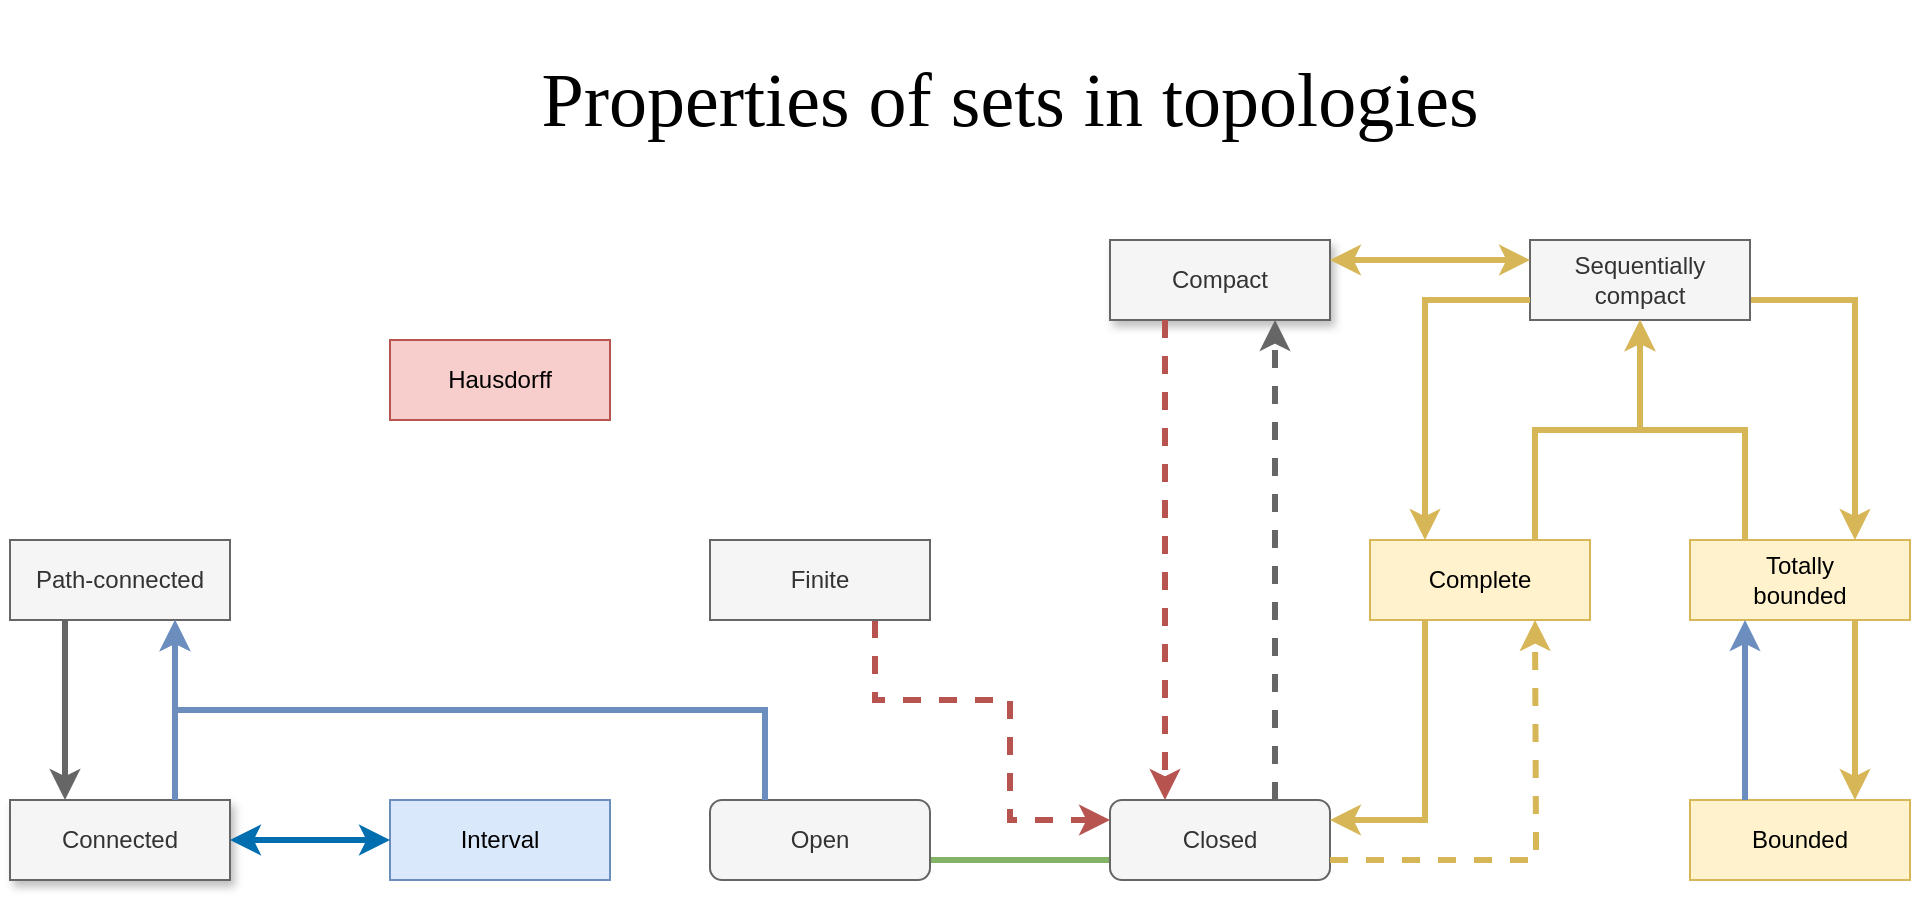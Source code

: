 <mxfile version="19.0.3" type="device"><diagram id="lEuUHeqJ51Pbfc5kS8y1" name="Page-1"><mxGraphModel dx="1389" dy="725" grid="1" gridSize="10" guides="1" tooltips="1" connect="1" arrows="1" fold="1" page="1" pageScale="1" pageWidth="827" pageHeight="1169" math="1" shadow="0"><root><mxCell id="0"/><mxCell id="1" parent="0"/><UserObject label="" tooltip="Complements of each other." id="ILrjlOwBFOvKSsJaodoY-8"><mxCell style="edgeStyle=orthogonalEdgeStyle;rounded=0;orthogonalLoop=1;jettySize=auto;html=1;exitX=1;exitY=0.75;exitDx=0;exitDy=0;entryX=0;entryY=0.75;entryDx=0;entryDy=0;fontSize=11;fillColor=#d5e8d4;strokeColor=#82b366;endArrow=none;endFill=0;strokeWidth=3;" parent="1" source="ILrjlOwBFOvKSsJaodoY-2" target="ILrjlOwBFOvKSsJaodoY-7" edge="1"><mxGeometry relative="1" as="geometry"/></mxCell></UserObject><UserObject label="Open" tooltip="In a topology, defined as part of the topology.&#10;&#10;In a metric space, defined as: For every point in the set, there exists some ball contained in the set.&#10;&#10;Preserved under the inverse image of a continuous function." id="ILrjlOwBFOvKSsJaodoY-2"><mxCell style="rounded=1;whiteSpace=wrap;html=1;fillColor=#f5f5f5;fontColor=#333333;strokeColor=#666666;" parent="1" vertex="1"><mxGeometry x="400" y="520" width="110" height="40" as="geometry"/></mxCell></UserObject><mxCell id="ILrjlOwBFOvKSsJaodoY-4" value="Properties of sets in topologies" style="text;html=1;strokeColor=none;fillColor=none;align=center;verticalAlign=middle;whiteSpace=wrap;rounded=0;fontSize=38;fontFamily=Tahoma;" parent="1" vertex="1"><mxGeometry x="280" y="120" width="540" height="100" as="geometry"/></mxCell><UserObject label="Closed" tooltip="Definition: The complement of the set is open.&#10;&#10;Preserved under the inverse image of a continuous function." id="ILrjlOwBFOvKSsJaodoY-7"><mxCell style="rounded=1;whiteSpace=wrap;html=1;fillColor=#f5f5f5;fontColor=#333333;strokeColor=#666666;" parent="1" vertex="1"><mxGeometry x="600" y="520" width="110" height="40" as="geometry"/></mxCell></UserObject><UserObject label="" tooltip="Implies. Metric spaces only." id="ILrjlOwBFOvKSsJaodoY-11"><mxCell style="edgeStyle=orthogonalEdgeStyle;rounded=0;orthogonalLoop=1;jettySize=auto;html=1;exitX=1;exitY=0.75;exitDx=0;exitDy=0;entryX=0.75;entryY=0;entryDx=0;entryDy=0;fontSize=11;endArrow=classic;endFill=1;strokeWidth=3;fillColor=#fff2cc;strokeColor=#d6b656;" parent="1" source="ILrjlOwBFOvKSsJaodoY-9" target="ILrjlOwBFOvKSsJaodoY-13" edge="1"><mxGeometry relative="1" as="geometry"/></mxCell></UserObject><UserObject label="Sequentially compact" tooltip="Definition: Every sequence in the set has a subsequence that converges to a point in the set." id="ILrjlOwBFOvKSsJaodoY-9"><mxCell style="rounded=0;whiteSpace=wrap;html=1;fillColor=#f5f5f5;fontColor=#333333;strokeColor=#666666;" parent="1" vertex="1"><mxGeometry x="810" y="240" width="110" height="40" as="geometry"/></mxCell></UserObject><UserObject label="Bounded" tooltip="Metric spaces only.&#10;&#10;Definition: There exists some point in the set for which some ball centered at that point contains the whole set." id="ILrjlOwBFOvKSsJaodoY-10"><mxCell style="rounded=0;whiteSpace=wrap;html=1;fillColor=#fff2cc;strokeColor=#d6b656;" parent="1" vertex="1"><mxGeometry x="890" y="520" width="110" height="40" as="geometry"/></mxCell></UserObject><UserObject label="Totally&lt;br&gt;bounded" tooltip="Metric spaces only.&#10;&#10;Definition: For any given radius, there exists a finite covering of the set with balls of that radius." id="ILrjlOwBFOvKSsJaodoY-13"><mxCell style="rounded=0;whiteSpace=wrap;html=1;fillColor=#fff2cc;strokeColor=#d6b656;" parent="1" vertex="1"><mxGeometry x="890" y="390" width="110" height="40" as="geometry"/></mxCell></UserObject><UserObject label="" tooltip="Implies. Metric spaces only." id="ILrjlOwBFOvKSsJaodoY-15"><mxCell style="edgeStyle=orthogonalEdgeStyle;rounded=0;orthogonalLoop=1;jettySize=auto;html=1;exitX=0.75;exitY=1;exitDx=0;exitDy=0;entryX=0.75;entryY=0;entryDx=0;entryDy=0;fontSize=11;endArrow=classic;endFill=1;strokeWidth=3;fillColor=#fff2cc;strokeColor=#d6b656;" parent="1" source="ILrjlOwBFOvKSsJaodoY-13" target="ILrjlOwBFOvKSsJaodoY-10" edge="1"><mxGeometry relative="1" as="geometry"><mxPoint x="927" y="370" as="sourcePoint"/><mxPoint x="972" y="500" as="targetPoint"/></mxGeometry></mxCell></UserObject><UserObject label="Compact" tooltip="Definition: Every open covering has a finite subset which is also an open covering.&#10;&#10;Preserved under the image of a continuous function." id="ILrjlOwBFOvKSsJaodoY-16"><mxCell style="rounded=0;whiteSpace=wrap;html=1;fillColor=#f5f5f5;fontColor=#333333;strokeColor=#666666;shadow=1;" parent="1" vertex="1"><mxGeometry x="600" y="240" width="110" height="40" as="geometry"/></mxCell></UserObject><UserObject label="" tooltip="Equivalent. Metric spaces only." id="ILrjlOwBFOvKSsJaodoY-17"><mxCell style="edgeStyle=orthogonalEdgeStyle;rounded=0;orthogonalLoop=1;jettySize=auto;html=1;exitX=0;exitY=0.25;exitDx=0;exitDy=0;entryX=1;entryY=0.25;entryDx=0;entryDy=0;fontSize=11;endArrow=classic;endFill=1;strokeWidth=3;fillColor=#fff2cc;strokeColor=#d6b656;startArrow=classic;startFill=1;" parent="1" source="ILrjlOwBFOvKSsJaodoY-9" target="ILrjlOwBFOvKSsJaodoY-16" edge="1"><mxGeometry relative="1" as="geometry"><mxPoint x="560" y="190" as="sourcePoint"/><mxPoint x="605" y="320" as="targetPoint"/></mxGeometry></mxCell></UserObject><UserObject label="Complete" tooltip="Metric spaces only.&#10;&#10;Definition: Every Cauchy sequence in the set converges to a point in the set." id="ILrjlOwBFOvKSsJaodoY-19"><mxCell style="rounded=0;whiteSpace=wrap;html=1;fillColor=#fff2cc;strokeColor=#d6b656;" parent="1" vertex="1"><mxGeometry x="730" y="390" width="110" height="40" as="geometry"/></mxCell></UserObject><UserObject label="" tooltip="Implies. Metric spaces only." id="ILrjlOwBFOvKSsJaodoY-20"><mxCell style="edgeStyle=orthogonalEdgeStyle;rounded=0;orthogonalLoop=1;jettySize=auto;html=1;exitX=0.25;exitY=1;exitDx=0;exitDy=0;entryX=1;entryY=0.25;entryDx=0;entryDy=0;fontSize=11;endArrow=classic;endFill=1;strokeWidth=3;fillColor=#fff2cc;strokeColor=#d6b656;" parent="1" source="ILrjlOwBFOvKSsJaodoY-19" target="ILrjlOwBFOvKSsJaodoY-7" edge="1"><mxGeometry relative="1" as="geometry"><mxPoint x="790" y="460" as="sourcePoint"/><mxPoint x="765" y="720" as="targetPoint"/><Array as="points"><mxPoint x="758" y="530"/></Array></mxGeometry></mxCell></UserObject><UserObject label="" tooltip="Metric spaces only.&#10;&#10;Implies, if the space itself is complete." id="ILrjlOwBFOvKSsJaodoY-21"><mxCell style="edgeStyle=orthogonalEdgeStyle;rounded=0;orthogonalLoop=1;jettySize=auto;html=1;exitX=1;exitY=0.75;exitDx=0;exitDy=0;entryX=0.75;entryY=1;entryDx=0;entryDy=0;fontSize=11;endArrow=classic;endFill=1;strokeWidth=3;fillColor=#fff2cc;strokeColor=#d6b656;dashed=1;" parent="1" source="ILrjlOwBFOvKSsJaodoY-7" target="ILrjlOwBFOvKSsJaodoY-19" edge="1"><mxGeometry relative="1" as="geometry"><mxPoint x="770" y="600" as="sourcePoint"/><mxPoint x="770" y="690" as="targetPoint"/><Array as="points"><mxPoint x="813" y="550"/><mxPoint x="813" y="540"/></Array></mxGeometry></mxCell></UserObject><UserObject label="" tooltip="Implies. Metric spaces only." id="ILrjlOwBFOvKSsJaodoY-22"><mxCell style="edgeStyle=orthogonalEdgeStyle;rounded=0;orthogonalLoop=1;jettySize=auto;html=1;exitX=0;exitY=0.75;exitDx=0;exitDy=0;entryX=0.25;entryY=0;entryDx=0;entryDy=0;fontSize=11;endArrow=classic;endFill=1;strokeWidth=3;fillColor=#fff2cc;strokeColor=#d6b656;" parent="1" source="ILrjlOwBFOvKSsJaodoY-9" target="ILrjlOwBFOvKSsJaodoY-19" edge="1"><mxGeometry relative="1" as="geometry"><mxPoint x="665" y="300" as="sourcePoint"/><mxPoint x="640" y="560" as="targetPoint"/></mxGeometry></mxCell></UserObject><UserObject label="" tooltip="Implies (together). Metric spaces only." id="ILrjlOwBFOvKSsJaodoY-24"><mxCell style="edgeStyle=orthogonalEdgeStyle;rounded=0;orthogonalLoop=1;jettySize=auto;html=1;exitX=0.75;exitY=0;exitDx=0;exitDy=0;entryX=0.5;entryY=1;entryDx=0;entryDy=0;fontSize=11;endArrow=classic;endFill=1;strokeWidth=3;fillColor=#fff2cc;strokeColor=#d6b656;" parent="1" source="ILrjlOwBFOvKSsJaodoY-19" target="ILrjlOwBFOvKSsJaodoY-9" edge="1"><mxGeometry relative="1" as="geometry"><mxPoint x="820" y="350" as="sourcePoint"/><mxPoint x="865" y="480" as="targetPoint"/></mxGeometry></mxCell></UserObject><UserObject label="" tooltip="Implies (together). Metric spaces only." id="ILrjlOwBFOvKSsJaodoY-25"><mxCell style="edgeStyle=orthogonalEdgeStyle;rounded=0;orthogonalLoop=1;jettySize=auto;html=1;exitX=0.25;exitY=0;exitDx=0;exitDy=0;entryX=0.5;entryY=1;entryDx=0;entryDy=0;fontSize=11;endArrow=classic;endFill=1;strokeWidth=3;fillColor=#fff2cc;strokeColor=#d6b656;" parent="1" source="ILrjlOwBFOvKSsJaodoY-13" target="ILrjlOwBFOvKSsJaodoY-9" edge="1"><mxGeometry relative="1" as="geometry"><mxPoint x="830" y="430" as="sourcePoint"/><mxPoint x="882.5" y="320" as="targetPoint"/></mxGeometry></mxCell></UserObject><UserObject label="" tooltip="Implies. R^n only." id="ILrjlOwBFOvKSsJaodoY-26"><mxCell style="edgeStyle=orthogonalEdgeStyle;rounded=0;orthogonalLoop=1;jettySize=auto;html=1;exitX=0.25;exitY=0;exitDx=0;exitDy=0;entryX=0.25;entryY=1;entryDx=0;entryDy=0;fontSize=11;endArrow=classic;endFill=1;strokeWidth=3;fillColor=#dae8fc;strokeColor=#6c8ebf;" parent="1" source="ILrjlOwBFOvKSsJaodoY-10" target="ILrjlOwBFOvKSsJaodoY-13" edge="1"><mxGeometry relative="1" as="geometry"><mxPoint x="869" y="450" as="sourcePoint"/><mxPoint x="869" y="540" as="targetPoint"/></mxGeometry></mxCell></UserObject><UserObject label="Hausdorff" tooltip="Property of a space.&#10;&#10;Definition: Any two points in the set have respective neighbourhoods which are disjoint from each other." id="ILrjlOwBFOvKSsJaodoY-27"><mxCell style="rounded=0;whiteSpace=wrap;html=1;fillColor=#f8cecc;strokeColor=#b85450;glass=0;sketch=0;shadow=0;" parent="1" vertex="1"><mxGeometry x="240" y="290" width="110" height="40" as="geometry"/></mxCell></UserObject><UserObject label="" tooltip="Implies, if the space is Hausdorff." id="ILrjlOwBFOvKSsJaodoY-29"><mxCell style="edgeStyle=orthogonalEdgeStyle;rounded=0;orthogonalLoop=1;jettySize=auto;html=1;exitX=0.75;exitY=1;exitDx=0;exitDy=0;entryX=0;entryY=0.25;entryDx=0;entryDy=0;dashed=1;fontSize=11;startArrow=none;startFill=0;endArrow=classic;endFill=1;strokeWidth=3;fillColor=#f8cecc;strokeColor=#b85450;" parent="1" source="ILrjlOwBFOvKSsJaodoY-28" target="ILrjlOwBFOvKSsJaodoY-7" edge="1"><mxGeometry relative="1" as="geometry"><Array as="points"><mxPoint x="483" y="470"/><mxPoint x="550" y="470"/><mxPoint x="550" y="530"/></Array></mxGeometry></mxCell></UserObject><UserObject label="Finite" tooltip="Definition: ... really?&#10;&#10;P.S. This is an easter egg. I'll shout a drink or something for the first person to point it out." id="ILrjlOwBFOvKSsJaodoY-28"><mxCell style="rounded=0;whiteSpace=wrap;html=1;fillColor=#f5f5f5;fontColor=#333333;strokeColor=#666666;" parent="1" vertex="1"><mxGeometry x="400" y="390" width="110" height="40" as="geometry"/></mxCell></UserObject><UserObject label="" tooltip="Implies, if the space itself is compact." id="ILrjlOwBFOvKSsJaodoY-30"><mxCell style="edgeStyle=orthogonalEdgeStyle;rounded=0;orthogonalLoop=1;jettySize=auto;html=1;exitX=0.75;exitY=0;exitDx=0;exitDy=0;entryX=0.75;entryY=1;entryDx=0;entryDy=0;fontSize=11;endArrow=classic;endFill=1;strokeWidth=3;dashed=1;fillColor=#f5f5f5;strokeColor=#666666;" parent="1" source="ILrjlOwBFOvKSsJaodoY-7" target="ILrjlOwBFOvKSsJaodoY-16" edge="1"><mxGeometry relative="1" as="geometry"><mxPoint x="580" y="470" as="sourcePoint"/><mxPoint x="682.5" y="350" as="targetPoint"/><Array as="points"/></mxGeometry></mxCell></UserObject><UserObject label="" tooltip="Implies, if the space is Hausdorff." id="ILrjlOwBFOvKSsJaodoY-32"><mxCell style="edgeStyle=orthogonalEdgeStyle;rounded=0;orthogonalLoop=1;jettySize=auto;html=1;exitX=0.25;exitY=1;exitDx=0;exitDy=0;entryX=0.25;entryY=0;entryDx=0;entryDy=0;dashed=1;fontSize=11;startArrow=none;startFill=0;endArrow=classic;endFill=1;strokeWidth=3;fillColor=#f8cecc;strokeColor=#b85450;" parent="1" source="ILrjlOwBFOvKSsJaodoY-16" target="ILrjlOwBFOvKSsJaodoY-7" edge="1"><mxGeometry relative="1" as="geometry"><mxPoint x="556" y="340" as="sourcePoint"/><mxPoint x="673.5" y="440" as="targetPoint"/></mxGeometry></mxCell></UserObject><UserObject label="Connected" tooltip="Definition: There do not exist two disjoint non-empty open subsets whose union is the whole set.&#10;&#10;Preserved under the image of a continuous function." id="ILrjlOwBFOvKSsJaodoY-33"><mxCell style="rounded=0;whiteSpace=wrap;html=1;fillColor=#f5f5f5;fontColor=#333333;strokeColor=#666666;shadow=1;" parent="1" vertex="1"><mxGeometry x="50" y="520" width="110" height="40" as="geometry"/></mxCell></UserObject><UserObject label="Interval" tooltip="R only.&#10;&#10;For any two members of the set, all the numbers between them are in the set." id="ILrjlOwBFOvKSsJaodoY-34"><mxCell style="rounded=0;whiteSpace=wrap;html=1;fillColor=#dae8fc;strokeColor=#6c8ebf;" parent="1" vertex="1"><mxGeometry x="240" y="520" width="110" height="40" as="geometry"/></mxCell></UserObject><UserObject label="" tooltip="Equivalent. R only." id="ILrjlOwBFOvKSsJaodoY-35"><mxCell style="edgeStyle=orthogonalEdgeStyle;rounded=0;orthogonalLoop=1;jettySize=auto;html=1;exitX=1;exitY=0.5;exitDx=0;exitDy=0;entryX=0;entryY=0.5;entryDx=0;entryDy=0;fontSize=11;endArrow=classic;endFill=1;strokeWidth=3;fillColor=#1ba1e2;strokeColor=#006EAF;startArrow=classic;startFill=1;" parent="1" source="ILrjlOwBFOvKSsJaodoY-33" target="ILrjlOwBFOvKSsJaodoY-34" edge="1"><mxGeometry relative="1" as="geometry"><mxPoint x="240" y="585" as="sourcePoint"/><mxPoint x="240" y="495" as="targetPoint"/></mxGeometry></mxCell></UserObject><UserObject label="" tooltip="Implies." id="ILrjlOwBFOvKSsJaodoY-37"><mxCell style="edgeStyle=orthogonalEdgeStyle;rounded=0;orthogonalLoop=1;jettySize=auto;html=1;exitX=0.25;exitY=1;exitDx=0;exitDy=0;entryX=0.25;entryY=0;entryDx=0;entryDy=0;fontSize=11;startArrow=none;startFill=0;endArrow=classic;endFill=1;strokeWidth=3;fillColor=#f5f5f5;strokeColor=#666666;" parent="1" source="ILrjlOwBFOvKSsJaodoY-36" target="ILrjlOwBFOvKSsJaodoY-33" edge="1"><mxGeometry relative="1" as="geometry"/></mxCell></UserObject><UserObject label="Path-connected" tooltip="Definition: Any two points in the set can be joined by a path." id="ILrjlOwBFOvKSsJaodoY-36"><mxCell style="rounded=0;whiteSpace=wrap;html=1;fillColor=#f5f5f5;fontColor=#333333;strokeColor=#666666;" parent="1" vertex="1"><mxGeometry x="50" y="390" width="110" height="40" as="geometry"/></mxCell></UserObject><UserObject label="" tooltip="Implies (together). R^n only." id="ILrjlOwBFOvKSsJaodoY-38"><mxCell style="edgeStyle=orthogonalEdgeStyle;rounded=0;orthogonalLoop=1;jettySize=auto;html=1;exitX=0.75;exitY=0;exitDx=0;exitDy=0;entryX=0.75;entryY=1;entryDx=0;entryDy=0;fontSize=11;endArrow=classic;endFill=1;strokeWidth=3;fillColor=#dae8fc;strokeColor=#6c8ebf;" parent="1" source="ILrjlOwBFOvKSsJaodoY-33" target="ILrjlOwBFOvKSsJaodoY-36" edge="1"><mxGeometry relative="1" as="geometry"><mxPoint x="200" y="495" as="sourcePoint"/><mxPoint x="200" y="405" as="targetPoint"/></mxGeometry></mxCell></UserObject><UserObject label="" tooltip="Implies (together). R^n only." id="ILrjlOwBFOvKSsJaodoY-39"><mxCell style="edgeStyle=orthogonalEdgeStyle;rounded=0;orthogonalLoop=1;jettySize=auto;html=1;exitX=0.25;exitY=0;exitDx=0;exitDy=0;entryX=0.75;entryY=1;entryDx=0;entryDy=0;fontSize=11;endArrow=classic;endFill=1;strokeWidth=3;fillColor=#dae8fc;strokeColor=#6c8ebf;" parent="1" source="ILrjlOwBFOvKSsJaodoY-2" target="ILrjlOwBFOvKSsJaodoY-36" edge="1"><mxGeometry relative="1" as="geometry"><mxPoint x="340" y="500" as="sourcePoint"/><mxPoint x="340" y="410" as="targetPoint"/></mxGeometry></mxCell></UserObject></root></mxGraphModel></diagram></mxfile>